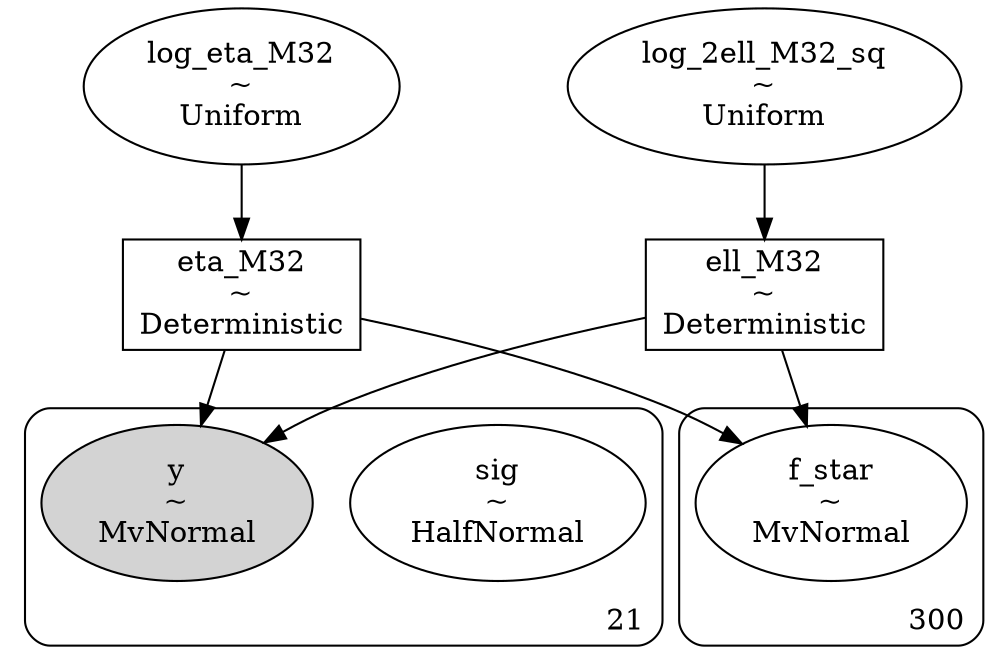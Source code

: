 digraph {
	log_eta_M32 [label="log_eta_M32
~
Uniform" shape=ellipse]
	eta_M32 [label="eta_M32
~
Deterministic" shape=box]
	ell_M32 [label="ell_M32
~
Deterministic" shape=box]
	log_2ell_M32_sq [label="log_2ell_M32_sq
~
Uniform" shape=ellipse]
	subgraph cluster21 {
		sig [label="sig
~
HalfNormal" shape=ellipse]
		y [label="y
~
MvNormal" shape=ellipse style=filled]
		label=21 labeljust=r labelloc=b style=rounded
	}
	subgraph cluster300 {
		f_star [label="f_star
~
MvNormal" shape=ellipse]
		label=300 labeljust=r labelloc=b style=rounded
	}
	log_2ell_M32_sq -> ell_M32
	log_eta_M32 -> eta_M32
	eta_M32 -> y
	ell_M32 -> y
	eta_M32 -> f_star
	ell_M32 -> f_star
}
